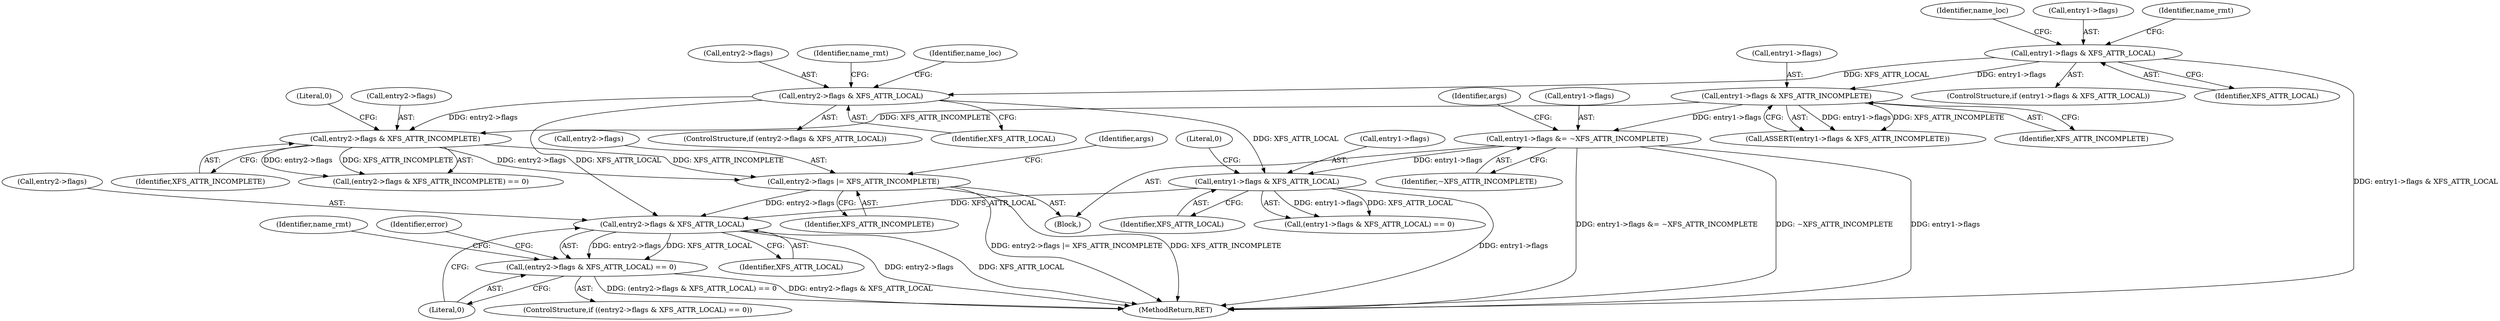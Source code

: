 digraph "0_linux_8275cdd0e7ac550dcce2b3ef6d2fb3b808c1ae59_4@pointer" {
"1000451" [label="(Call,entry2->flags & XFS_ATTR_LOCAL)"];
"1000433" [label="(Call,entry2->flags |= XFS_ATTR_INCOMPLETE)"];
"1000364" [label="(Call,entry2->flags & XFS_ATTR_INCOMPLETE)"];
"1000289" [label="(Call,entry2->flags & XFS_ATTR_LOCAL)"];
"1000242" [label="(Call,entry1->flags & XFS_ATTR_LOCAL)"];
"1000357" [label="(Call,entry1->flags & XFS_ATTR_INCOMPLETE)"];
"1000393" [label="(Call,entry1->flags & XFS_ATTR_LOCAL)"];
"1000370" [label="(Call,entry1->flags &= ~XFS_ATTR_INCOMPLETE)"];
"1000450" [label="(Call,(entry2->flags & XFS_ATTR_LOCAL) == 0)"];
"1000246" [label="(Identifier,XFS_ATTR_LOCAL)"];
"1000374" [label="(Identifier,~XFS_ATTR_INCOMPLETE)"];
"1000459" [label="(Identifier,name_rmt)"];
"1000397" [label="(Identifier,XFS_ATTR_LOCAL)"];
"1000288" [label="(ControlStructure,if (entry2->flags & XFS_ATTR_LOCAL))"];
"1000357" [label="(Call,entry1->flags & XFS_ATTR_INCOMPLETE)"];
"1000249" [label="(Identifier,name_loc)"];
"1000370" [label="(Call,entry1->flags &= ~XFS_ATTR_INCOMPLETE)"];
"1000243" [label="(Call,entry1->flags)"];
"1000371" [label="(Call,entry1->flags)"];
"1000393" [label="(Call,entry1->flags & XFS_ATTR_LOCAL)"];
"1000392" [label="(Call,(entry1->flags & XFS_ATTR_LOCAL) == 0)"];
"1000433" [label="(Call,entry2->flags |= XFS_ATTR_INCOMPLETE)"];
"1000365" [label="(Call,entry2->flags)"];
"1000317" [label="(Identifier,name_rmt)"];
"1000498" [label="(MethodReturn,RET)"];
"1000394" [label="(Call,entry1->flags)"];
"1000296" [label="(Identifier,name_loc)"];
"1000437" [label="(Identifier,XFS_ATTR_INCOMPLETE)"];
"1000450" [label="(Call,(entry2->flags & XFS_ATTR_LOCAL) == 0)"];
"1000377" [label="(Identifier,args)"];
"1000358" [label="(Call,entry1->flags)"];
"1000456" [label="(Literal,0)"];
"1000242" [label="(Call,entry1->flags & XFS_ATTR_LOCAL)"];
"1000364" [label="(Call,entry2->flags & XFS_ATTR_INCOMPLETE)"];
"1000290" [label="(Call,entry2->flags)"];
"1000440" [label="(Identifier,args)"];
"1000398" [label="(Literal,0)"];
"1000363" [label="(Call,(entry2->flags & XFS_ATTR_INCOMPLETE) == 0)"];
"1000270" [label="(Identifier,name_rmt)"];
"1000289" [label="(Call,entry2->flags & XFS_ATTR_LOCAL)"];
"1000369" [label="(Literal,0)"];
"1000241" [label="(ControlStructure,if (entry1->flags & XFS_ATTR_LOCAL))"];
"1000487" [label="(Identifier,error)"];
"1000455" [label="(Identifier,XFS_ATTR_LOCAL)"];
"1000452" [label="(Call,entry2->flags)"];
"1000105" [label="(Block,)"];
"1000356" [label="(Call,ASSERT(entry1->flags & XFS_ATTR_INCOMPLETE))"];
"1000434" [label="(Call,entry2->flags)"];
"1000449" [label="(ControlStructure,if ((entry2->flags & XFS_ATTR_LOCAL) == 0))"];
"1000361" [label="(Identifier,XFS_ATTR_INCOMPLETE)"];
"1000293" [label="(Identifier,XFS_ATTR_LOCAL)"];
"1000368" [label="(Identifier,XFS_ATTR_INCOMPLETE)"];
"1000451" [label="(Call,entry2->flags & XFS_ATTR_LOCAL)"];
"1000451" -> "1000450"  [label="AST: "];
"1000451" -> "1000455"  [label="CFG: "];
"1000452" -> "1000451"  [label="AST: "];
"1000455" -> "1000451"  [label="AST: "];
"1000456" -> "1000451"  [label="CFG: "];
"1000451" -> "1000498"  [label="DDG: XFS_ATTR_LOCAL"];
"1000451" -> "1000498"  [label="DDG: entry2->flags"];
"1000451" -> "1000450"  [label="DDG: entry2->flags"];
"1000451" -> "1000450"  [label="DDG: XFS_ATTR_LOCAL"];
"1000433" -> "1000451"  [label="DDG: entry2->flags"];
"1000393" -> "1000451"  [label="DDG: XFS_ATTR_LOCAL"];
"1000289" -> "1000451"  [label="DDG: XFS_ATTR_LOCAL"];
"1000433" -> "1000105"  [label="AST: "];
"1000433" -> "1000437"  [label="CFG: "];
"1000434" -> "1000433"  [label="AST: "];
"1000437" -> "1000433"  [label="AST: "];
"1000440" -> "1000433"  [label="CFG: "];
"1000433" -> "1000498"  [label="DDG: XFS_ATTR_INCOMPLETE"];
"1000433" -> "1000498"  [label="DDG: entry2->flags |= XFS_ATTR_INCOMPLETE"];
"1000364" -> "1000433"  [label="DDG: entry2->flags"];
"1000364" -> "1000433"  [label="DDG: XFS_ATTR_INCOMPLETE"];
"1000364" -> "1000363"  [label="AST: "];
"1000364" -> "1000368"  [label="CFG: "];
"1000365" -> "1000364"  [label="AST: "];
"1000368" -> "1000364"  [label="AST: "];
"1000369" -> "1000364"  [label="CFG: "];
"1000364" -> "1000363"  [label="DDG: entry2->flags"];
"1000364" -> "1000363"  [label="DDG: XFS_ATTR_INCOMPLETE"];
"1000289" -> "1000364"  [label="DDG: entry2->flags"];
"1000357" -> "1000364"  [label="DDG: XFS_ATTR_INCOMPLETE"];
"1000289" -> "1000288"  [label="AST: "];
"1000289" -> "1000293"  [label="CFG: "];
"1000290" -> "1000289"  [label="AST: "];
"1000293" -> "1000289"  [label="AST: "];
"1000296" -> "1000289"  [label="CFG: "];
"1000317" -> "1000289"  [label="CFG: "];
"1000242" -> "1000289"  [label="DDG: XFS_ATTR_LOCAL"];
"1000289" -> "1000393"  [label="DDG: XFS_ATTR_LOCAL"];
"1000242" -> "1000241"  [label="AST: "];
"1000242" -> "1000246"  [label="CFG: "];
"1000243" -> "1000242"  [label="AST: "];
"1000246" -> "1000242"  [label="AST: "];
"1000249" -> "1000242"  [label="CFG: "];
"1000270" -> "1000242"  [label="CFG: "];
"1000242" -> "1000498"  [label="DDG: entry1->flags & XFS_ATTR_LOCAL"];
"1000242" -> "1000357"  [label="DDG: entry1->flags"];
"1000357" -> "1000356"  [label="AST: "];
"1000357" -> "1000361"  [label="CFG: "];
"1000358" -> "1000357"  [label="AST: "];
"1000361" -> "1000357"  [label="AST: "];
"1000356" -> "1000357"  [label="CFG: "];
"1000357" -> "1000356"  [label="DDG: entry1->flags"];
"1000357" -> "1000356"  [label="DDG: XFS_ATTR_INCOMPLETE"];
"1000357" -> "1000370"  [label="DDG: entry1->flags"];
"1000393" -> "1000392"  [label="AST: "];
"1000393" -> "1000397"  [label="CFG: "];
"1000394" -> "1000393"  [label="AST: "];
"1000397" -> "1000393"  [label="AST: "];
"1000398" -> "1000393"  [label="CFG: "];
"1000393" -> "1000498"  [label="DDG: entry1->flags"];
"1000393" -> "1000392"  [label="DDG: entry1->flags"];
"1000393" -> "1000392"  [label="DDG: XFS_ATTR_LOCAL"];
"1000370" -> "1000393"  [label="DDG: entry1->flags"];
"1000370" -> "1000105"  [label="AST: "];
"1000370" -> "1000374"  [label="CFG: "];
"1000371" -> "1000370"  [label="AST: "];
"1000374" -> "1000370"  [label="AST: "];
"1000377" -> "1000370"  [label="CFG: "];
"1000370" -> "1000498"  [label="DDG: entry1->flags &= ~XFS_ATTR_INCOMPLETE"];
"1000370" -> "1000498"  [label="DDG: ~XFS_ATTR_INCOMPLETE"];
"1000370" -> "1000498"  [label="DDG: entry1->flags"];
"1000450" -> "1000449"  [label="AST: "];
"1000450" -> "1000456"  [label="CFG: "];
"1000456" -> "1000450"  [label="AST: "];
"1000459" -> "1000450"  [label="CFG: "];
"1000487" -> "1000450"  [label="CFG: "];
"1000450" -> "1000498"  [label="DDG: (entry2->flags & XFS_ATTR_LOCAL) == 0"];
"1000450" -> "1000498"  [label="DDG: entry2->flags & XFS_ATTR_LOCAL"];
}
